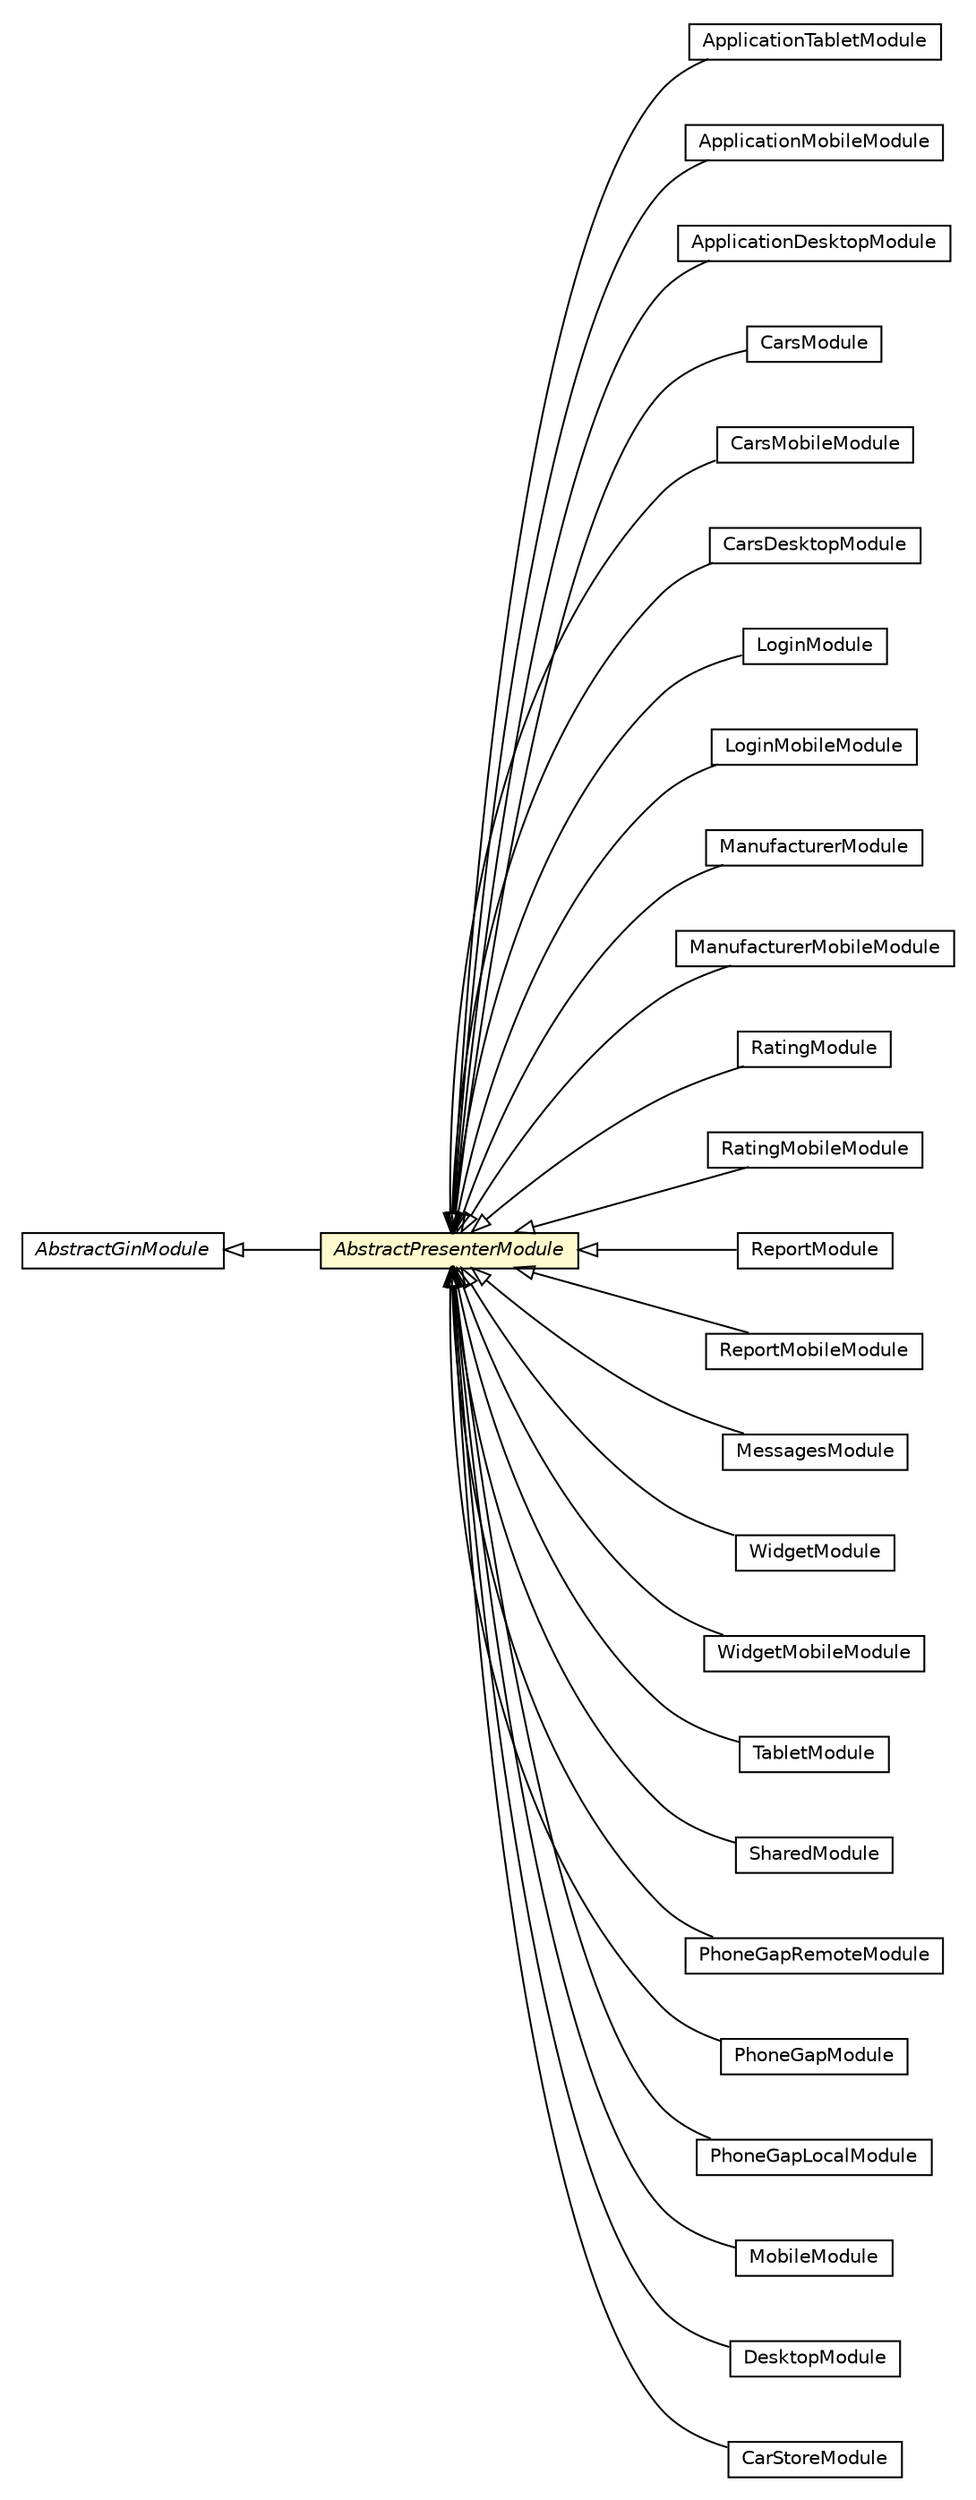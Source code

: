 #!/usr/local/bin/dot
#
# Class diagram 
# Generated by UMLGraph version R5_6-24-gf6e263 (http://www.umlgraph.org/)
#

digraph G {
	edge [fontname="Helvetica",fontsize=10,labelfontname="Helvetica",labelfontsize=10];
	node [fontname="Helvetica",fontsize=10,shape=plaintext];
	nodesep=0.25;
	ranksep=0.5;
	rankdir=LR;
	// com.gwtplatform.mvp.client.gin.AbstractPresenterModule
	c64248 [label=<<table title="com.gwtplatform.mvp.client.gin.AbstractPresenterModule" border="0" cellborder="1" cellspacing="0" cellpadding="2" port="p" bgcolor="lemonChiffon" href="./AbstractPresenterModule.html">
		<tr><td><table border="0" cellspacing="0" cellpadding="1">
<tr><td align="center" balign="center"><font face="Helvetica-Oblique"> AbstractPresenterModule </font></td></tr>
		</table></td></tr>
		</table>>, URL="./AbstractPresenterModule.html", fontname="Helvetica", fontcolor="black", fontsize=10.0];
	// com.gwtplatform.carstore.client.application.ApplicationTabletModule
	c64449 [label=<<table title="com.gwtplatform.carstore.client.application.ApplicationTabletModule" border="0" cellborder="1" cellspacing="0" cellpadding="2" port="p" href="../../../carstore/client/application/ApplicationTabletModule.html">
		<tr><td><table border="0" cellspacing="0" cellpadding="1">
<tr><td align="center" balign="center"> ApplicationTabletModule </td></tr>
		</table></td></tr>
		</table>>, URL="../../../carstore/client/application/ApplicationTabletModule.html", fontname="Helvetica", fontcolor="black", fontsize=10.0];
	// com.gwtplatform.carstore.client.application.ApplicationMobileModule
	c64455 [label=<<table title="com.gwtplatform.carstore.client.application.ApplicationMobileModule" border="0" cellborder="1" cellspacing="0" cellpadding="2" port="p" href="../../../carstore/client/application/ApplicationMobileModule.html">
		<tr><td><table border="0" cellspacing="0" cellpadding="1">
<tr><td align="center" balign="center"> ApplicationMobileModule </td></tr>
		</table></td></tr>
		</table>>, URL="../../../carstore/client/application/ApplicationMobileModule.html", fontname="Helvetica", fontcolor="black", fontsize=10.0];
	// com.gwtplatform.carstore.client.application.ApplicationDesktopModule
	c64456 [label=<<table title="com.gwtplatform.carstore.client.application.ApplicationDesktopModule" border="0" cellborder="1" cellspacing="0" cellpadding="2" port="p" href="../../../carstore/client/application/ApplicationDesktopModule.html">
		<tr><td><table border="0" cellspacing="0" cellpadding="1">
<tr><td align="center" balign="center"> ApplicationDesktopModule </td></tr>
		</table></td></tr>
		</table>>, URL="../../../carstore/client/application/ApplicationDesktopModule.html", fontname="Helvetica", fontcolor="black", fontsize=10.0];
	// com.gwtplatform.carstore.client.application.cars.CarsModule
	c64491 [label=<<table title="com.gwtplatform.carstore.client.application.cars.CarsModule" border="0" cellborder="1" cellspacing="0" cellpadding="2" port="p" href="../../../carstore/client/application/cars/CarsModule.html">
		<tr><td><table border="0" cellspacing="0" cellpadding="1">
<tr><td align="center" balign="center"> CarsModule </td></tr>
		</table></td></tr>
		</table>>, URL="../../../carstore/client/application/cars/CarsModule.html", fontname="Helvetica", fontcolor="black", fontsize=10.0];
	// com.gwtplatform.carstore.client.application.cars.CarsMobileModule
	c64493 [label=<<table title="com.gwtplatform.carstore.client.application.cars.CarsMobileModule" border="0" cellborder="1" cellspacing="0" cellpadding="2" port="p" href="../../../carstore/client/application/cars/CarsMobileModule.html">
		<tr><td><table border="0" cellspacing="0" cellpadding="1">
<tr><td align="center" balign="center"> CarsMobileModule </td></tr>
		</table></td></tr>
		</table>>, URL="../../../carstore/client/application/cars/CarsMobileModule.html", fontname="Helvetica", fontcolor="black", fontsize=10.0];
	// com.gwtplatform.carstore.client.application.cars.CarsDesktopModule
	c64494 [label=<<table title="com.gwtplatform.carstore.client.application.cars.CarsDesktopModule" border="0" cellborder="1" cellspacing="0" cellpadding="2" port="p" href="../../../carstore/client/application/cars/CarsDesktopModule.html">
		<tr><td><table border="0" cellspacing="0" cellpadding="1">
<tr><td align="center" balign="center"> CarsDesktopModule </td></tr>
		</table></td></tr>
		</table>>, URL="../../../carstore/client/application/cars/CarsDesktopModule.html", fontname="Helvetica", fontcolor="black", fontsize=10.0];
	// com.gwtplatform.carstore.client.application.login.LoginModule
	c64516 [label=<<table title="com.gwtplatform.carstore.client.application.login.LoginModule" border="0" cellborder="1" cellspacing="0" cellpadding="2" port="p" href="../../../carstore/client/application/login/LoginModule.html">
		<tr><td><table border="0" cellspacing="0" cellpadding="1">
<tr><td align="center" balign="center"> LoginModule </td></tr>
		</table></td></tr>
		</table>>, URL="../../../carstore/client/application/login/LoginModule.html", fontname="Helvetica", fontcolor="black", fontsize=10.0];
	// com.gwtplatform.carstore.client.application.login.LoginMobileModule
	c64518 [label=<<table title="com.gwtplatform.carstore.client.application.login.LoginMobileModule" border="0" cellborder="1" cellspacing="0" cellpadding="2" port="p" href="../../../carstore/client/application/login/LoginMobileModule.html">
		<tr><td><table border="0" cellspacing="0" cellpadding="1">
<tr><td align="center" balign="center"> LoginMobileModule </td></tr>
		</table></td></tr>
		</table>>, URL="../../../carstore/client/application/login/LoginMobileModule.html", fontname="Helvetica", fontcolor="black", fontsize=10.0];
	// com.gwtplatform.carstore.client.application.manufacturer.ManufacturerModule
	c64526 [label=<<table title="com.gwtplatform.carstore.client.application.manufacturer.ManufacturerModule" border="0" cellborder="1" cellspacing="0" cellpadding="2" port="p" href="../../../carstore/client/application/manufacturer/ManufacturerModule.html">
		<tr><td><table border="0" cellspacing="0" cellpadding="1">
<tr><td align="center" balign="center"> ManufacturerModule </td></tr>
		</table></td></tr>
		</table>>, URL="../../../carstore/client/application/manufacturer/ManufacturerModule.html", fontname="Helvetica", fontcolor="black", fontsize=10.0];
	// com.gwtplatform.carstore.client.application.manufacturer.ManufacturerMobileModule
	c64528 [label=<<table title="com.gwtplatform.carstore.client.application.manufacturer.ManufacturerMobileModule" border="0" cellborder="1" cellspacing="0" cellpadding="2" port="p" href="../../../carstore/client/application/manufacturer/ManufacturerMobileModule.html">
		<tr><td><table border="0" cellspacing="0" cellpadding="1">
<tr><td align="center" balign="center"> ManufacturerMobileModule </td></tr>
		</table></td></tr>
		</table>>, URL="../../../carstore/client/application/manufacturer/ManufacturerMobileModule.html", fontname="Helvetica", fontcolor="black", fontsize=10.0];
	// com.gwtplatform.carstore.client.application.rating.RatingModule
	c64547 [label=<<table title="com.gwtplatform.carstore.client.application.rating.RatingModule" border="0" cellborder="1" cellspacing="0" cellpadding="2" port="p" href="../../../carstore/client/application/rating/RatingModule.html">
		<tr><td><table border="0" cellspacing="0" cellpadding="1">
<tr><td align="center" balign="center"> RatingModule </td></tr>
		</table></td></tr>
		</table>>, URL="../../../carstore/client/application/rating/RatingModule.html", fontname="Helvetica", fontcolor="black", fontsize=10.0];
	// com.gwtplatform.carstore.client.application.rating.RatingMobileModule
	c64549 [label=<<table title="com.gwtplatform.carstore.client.application.rating.RatingMobileModule" border="0" cellborder="1" cellspacing="0" cellpadding="2" port="p" href="../../../carstore/client/application/rating/RatingMobileModule.html">
		<tr><td><table border="0" cellspacing="0" cellpadding="1">
<tr><td align="center" balign="center"> RatingMobileModule </td></tr>
		</table></td></tr>
		</table>>, URL="../../../carstore/client/application/rating/RatingMobileModule.html", fontname="Helvetica", fontcolor="black", fontsize=10.0];
	// com.gwtplatform.carstore.client.application.report.ReportModule
	c64568 [label=<<table title="com.gwtplatform.carstore.client.application.report.ReportModule" border="0" cellborder="1" cellspacing="0" cellpadding="2" port="p" href="../../../carstore/client/application/report/ReportModule.html">
		<tr><td><table border="0" cellspacing="0" cellpadding="1">
<tr><td align="center" balign="center"> ReportModule </td></tr>
		</table></td></tr>
		</table>>, URL="../../../carstore/client/application/report/ReportModule.html", fontname="Helvetica", fontcolor="black", fontsize=10.0];
	// com.gwtplatform.carstore.client.application.report.ReportMobileModule
	c64570 [label=<<table title="com.gwtplatform.carstore.client.application.report.ReportMobileModule" border="0" cellborder="1" cellspacing="0" cellpadding="2" port="p" href="../../../carstore/client/application/report/ReportMobileModule.html">
		<tr><td><table border="0" cellspacing="0" cellpadding="1">
<tr><td align="center" balign="center"> ReportMobileModule </td></tr>
		</table></td></tr>
		</table>>, URL="../../../carstore/client/application/report/ReportMobileModule.html", fontname="Helvetica", fontcolor="black", fontsize=10.0];
	// com.gwtplatform.carstore.client.application.widget.message.MessagesModule
	c64584 [label=<<table title="com.gwtplatform.carstore.client.application.widget.message.MessagesModule" border="0" cellborder="1" cellspacing="0" cellpadding="2" port="p" href="../../../carstore/client/application/widget/message/MessagesModule.html">
		<tr><td><table border="0" cellspacing="0" cellpadding="1">
<tr><td align="center" balign="center"> MessagesModule </td></tr>
		</table></td></tr>
		</table>>, URL="../../../carstore/client/application/widget/message/MessagesModule.html", fontname="Helvetica", fontcolor="black", fontsize=10.0];
	// com.gwtplatform.carstore.client.application.widget.WidgetModule
	c64589 [label=<<table title="com.gwtplatform.carstore.client.application.widget.WidgetModule" border="0" cellborder="1" cellspacing="0" cellpadding="2" port="p" href="../../../carstore/client/application/widget/WidgetModule.html">
		<tr><td><table border="0" cellspacing="0" cellpadding="1">
<tr><td align="center" balign="center"> WidgetModule </td></tr>
		</table></td></tr>
		</table>>, URL="../../../carstore/client/application/widget/WidgetModule.html", fontname="Helvetica", fontcolor="black", fontsize=10.0];
	// com.gwtplatform.carstore.client.application.widget.WidgetMobileModule
	c64590 [label=<<table title="com.gwtplatform.carstore.client.application.widget.WidgetMobileModule" border="0" cellborder="1" cellspacing="0" cellpadding="2" port="p" href="../../../carstore/client/application/widget/WidgetMobileModule.html">
		<tr><td><table border="0" cellspacing="0" cellpadding="1">
<tr><td align="center" balign="center"> WidgetMobileModule </td></tr>
		</table></td></tr>
		</table>>, URL="../../../carstore/client/application/widget/WidgetMobileModule.html", fontname="Helvetica", fontcolor="black", fontsize=10.0];
	// com.gwtplatform.carstore.client.gin.TabletModule
	c64594 [label=<<table title="com.gwtplatform.carstore.client.gin.TabletModule" border="0" cellborder="1" cellspacing="0" cellpadding="2" port="p" href="../../../carstore/client/gin/TabletModule.html">
		<tr><td><table border="0" cellspacing="0" cellpadding="1">
<tr><td align="center" balign="center"> TabletModule </td></tr>
		</table></td></tr>
		</table>>, URL="../../../carstore/client/gin/TabletModule.html", fontname="Helvetica", fontcolor="black", fontsize=10.0];
	// com.gwtplatform.carstore.client.gin.SharedModule
	c64595 [label=<<table title="com.gwtplatform.carstore.client.gin.SharedModule" border="0" cellborder="1" cellspacing="0" cellpadding="2" port="p" href="../../../carstore/client/gin/SharedModule.html">
		<tr><td><table border="0" cellspacing="0" cellpadding="1">
<tr><td align="center" balign="center"> SharedModule </td></tr>
		</table></td></tr>
		</table>>, URL="../../../carstore/client/gin/SharedModule.html", fontname="Helvetica", fontcolor="black", fontsize=10.0];
	// com.gwtplatform.carstore.client.gin.PhoneGapRemoteModule
	c64597 [label=<<table title="com.gwtplatform.carstore.client.gin.PhoneGapRemoteModule" border="0" cellborder="1" cellspacing="0" cellpadding="2" port="p" href="../../../carstore/client/gin/PhoneGapRemoteModule.html">
		<tr><td><table border="0" cellspacing="0" cellpadding="1">
<tr><td align="center" balign="center"> PhoneGapRemoteModule </td></tr>
		</table></td></tr>
		</table>>, URL="../../../carstore/client/gin/PhoneGapRemoteModule.html", fontname="Helvetica", fontcolor="black", fontsize=10.0];
	// com.gwtplatform.carstore.client.gin.PhoneGapModule
	c64598 [label=<<table title="com.gwtplatform.carstore.client.gin.PhoneGapModule" border="0" cellborder="1" cellspacing="0" cellpadding="2" port="p" href="../../../carstore/client/gin/PhoneGapModule.html">
		<tr><td><table border="0" cellspacing="0" cellpadding="1">
<tr><td align="center" balign="center"> PhoneGapModule </td></tr>
		</table></td></tr>
		</table>>, URL="../../../carstore/client/gin/PhoneGapModule.html", fontname="Helvetica", fontcolor="black", fontsize=10.0];
	// com.gwtplatform.carstore.client.gin.PhoneGapLocalModule
	c64599 [label=<<table title="com.gwtplatform.carstore.client.gin.PhoneGapLocalModule" border="0" cellborder="1" cellspacing="0" cellpadding="2" port="p" href="../../../carstore/client/gin/PhoneGapLocalModule.html">
		<tr><td><table border="0" cellspacing="0" cellpadding="1">
<tr><td align="center" balign="center"> PhoneGapLocalModule </td></tr>
		</table></td></tr>
		</table>>, URL="../../../carstore/client/gin/PhoneGapLocalModule.html", fontname="Helvetica", fontcolor="black", fontsize=10.0];
	// com.gwtplatform.carstore.client.gin.MobileModule
	c64601 [label=<<table title="com.gwtplatform.carstore.client.gin.MobileModule" border="0" cellborder="1" cellspacing="0" cellpadding="2" port="p" href="../../../carstore/client/gin/MobileModule.html">
		<tr><td><table border="0" cellspacing="0" cellpadding="1">
<tr><td align="center" balign="center"> MobileModule </td></tr>
		</table></td></tr>
		</table>>, URL="../../../carstore/client/gin/MobileModule.html", fontname="Helvetica", fontcolor="black", fontsize=10.0];
	// com.gwtplatform.carstore.client.gin.DesktopModule
	c64602 [label=<<table title="com.gwtplatform.carstore.client.gin.DesktopModule" border="0" cellborder="1" cellspacing="0" cellpadding="2" port="p" href="../../../carstore/client/gin/DesktopModule.html">
		<tr><td><table border="0" cellspacing="0" cellpadding="1">
<tr><td align="center" balign="center"> DesktopModule </td></tr>
		</table></td></tr>
		</table>>, URL="../../../carstore/client/gin/DesktopModule.html", fontname="Helvetica", fontcolor="black", fontsize=10.0];
	// com.gwtplatform.carstore.client.gin.CarStoreModule
	c64603 [label=<<table title="com.gwtplatform.carstore.client.gin.CarStoreModule" border="0" cellborder="1" cellspacing="0" cellpadding="2" port="p" href="../../../carstore/client/gin/CarStoreModule.html">
		<tr><td><table border="0" cellspacing="0" cellpadding="1">
<tr><td align="center" balign="center"> CarStoreModule </td></tr>
		</table></td></tr>
		</table>>, URL="../../../carstore/client/gin/CarStoreModule.html", fontname="Helvetica", fontcolor="black", fontsize=10.0];
	//com.gwtplatform.mvp.client.gin.AbstractPresenterModule extends com.google.gwt.inject.client.AbstractGinModule
	c64691:p -> c64248:p [dir=back,arrowtail=empty];
	//com.gwtplatform.carstore.client.application.ApplicationTabletModule extends com.gwtplatform.mvp.client.gin.AbstractPresenterModule
	c64248:p -> c64449:p [dir=back,arrowtail=empty];
	//com.gwtplatform.carstore.client.application.ApplicationMobileModule extends com.gwtplatform.mvp.client.gin.AbstractPresenterModule
	c64248:p -> c64455:p [dir=back,arrowtail=empty];
	//com.gwtplatform.carstore.client.application.ApplicationDesktopModule extends com.gwtplatform.mvp.client.gin.AbstractPresenterModule
	c64248:p -> c64456:p [dir=back,arrowtail=empty];
	//com.gwtplatform.carstore.client.application.cars.CarsModule extends com.gwtplatform.mvp.client.gin.AbstractPresenterModule
	c64248:p -> c64491:p [dir=back,arrowtail=empty];
	//com.gwtplatform.carstore.client.application.cars.CarsMobileModule extends com.gwtplatform.mvp.client.gin.AbstractPresenterModule
	c64248:p -> c64493:p [dir=back,arrowtail=empty];
	//com.gwtplatform.carstore.client.application.cars.CarsDesktopModule extends com.gwtplatform.mvp.client.gin.AbstractPresenterModule
	c64248:p -> c64494:p [dir=back,arrowtail=empty];
	//com.gwtplatform.carstore.client.application.login.LoginModule extends com.gwtplatform.mvp.client.gin.AbstractPresenterModule
	c64248:p -> c64516:p [dir=back,arrowtail=empty];
	//com.gwtplatform.carstore.client.application.login.LoginMobileModule extends com.gwtplatform.mvp.client.gin.AbstractPresenterModule
	c64248:p -> c64518:p [dir=back,arrowtail=empty];
	//com.gwtplatform.carstore.client.application.manufacturer.ManufacturerModule extends com.gwtplatform.mvp.client.gin.AbstractPresenterModule
	c64248:p -> c64526:p [dir=back,arrowtail=empty];
	//com.gwtplatform.carstore.client.application.manufacturer.ManufacturerMobileModule extends com.gwtplatform.mvp.client.gin.AbstractPresenterModule
	c64248:p -> c64528:p [dir=back,arrowtail=empty];
	//com.gwtplatform.carstore.client.application.rating.RatingModule extends com.gwtplatform.mvp.client.gin.AbstractPresenterModule
	c64248:p -> c64547:p [dir=back,arrowtail=empty];
	//com.gwtplatform.carstore.client.application.rating.RatingMobileModule extends com.gwtplatform.mvp.client.gin.AbstractPresenterModule
	c64248:p -> c64549:p [dir=back,arrowtail=empty];
	//com.gwtplatform.carstore.client.application.report.ReportModule extends com.gwtplatform.mvp.client.gin.AbstractPresenterModule
	c64248:p -> c64568:p [dir=back,arrowtail=empty];
	//com.gwtplatform.carstore.client.application.report.ReportMobileModule extends com.gwtplatform.mvp.client.gin.AbstractPresenterModule
	c64248:p -> c64570:p [dir=back,arrowtail=empty];
	//com.gwtplatform.carstore.client.application.widget.message.MessagesModule extends com.gwtplatform.mvp.client.gin.AbstractPresenterModule
	c64248:p -> c64584:p [dir=back,arrowtail=empty];
	//com.gwtplatform.carstore.client.application.widget.WidgetModule extends com.gwtplatform.mvp.client.gin.AbstractPresenterModule
	c64248:p -> c64589:p [dir=back,arrowtail=empty];
	//com.gwtplatform.carstore.client.application.widget.WidgetMobileModule extends com.gwtplatform.mvp.client.gin.AbstractPresenterModule
	c64248:p -> c64590:p [dir=back,arrowtail=empty];
	//com.gwtplatform.carstore.client.gin.TabletModule extends com.gwtplatform.mvp.client.gin.AbstractPresenterModule
	c64248:p -> c64594:p [dir=back,arrowtail=empty];
	//com.gwtplatform.carstore.client.gin.SharedModule extends com.gwtplatform.mvp.client.gin.AbstractPresenterModule
	c64248:p -> c64595:p [dir=back,arrowtail=empty];
	//com.gwtplatform.carstore.client.gin.PhoneGapRemoteModule extends com.gwtplatform.mvp.client.gin.AbstractPresenterModule
	c64248:p -> c64597:p [dir=back,arrowtail=empty];
	//com.gwtplatform.carstore.client.gin.PhoneGapModule extends com.gwtplatform.mvp.client.gin.AbstractPresenterModule
	c64248:p -> c64598:p [dir=back,arrowtail=empty];
	//com.gwtplatform.carstore.client.gin.PhoneGapLocalModule extends com.gwtplatform.mvp.client.gin.AbstractPresenterModule
	c64248:p -> c64599:p [dir=back,arrowtail=empty];
	//com.gwtplatform.carstore.client.gin.MobileModule extends com.gwtplatform.mvp.client.gin.AbstractPresenterModule
	c64248:p -> c64601:p [dir=back,arrowtail=empty];
	//com.gwtplatform.carstore.client.gin.DesktopModule extends com.gwtplatform.mvp.client.gin.AbstractPresenterModule
	c64248:p -> c64602:p [dir=back,arrowtail=empty];
	//com.gwtplatform.carstore.client.gin.CarStoreModule extends com.gwtplatform.mvp.client.gin.AbstractPresenterModule
	c64248:p -> c64603:p [dir=back,arrowtail=empty];
	// com.google.gwt.inject.client.AbstractGinModule
	c64691 [label=<<table title="com.google.gwt.inject.client.AbstractGinModule" border="0" cellborder="1" cellspacing="0" cellpadding="2" port="p">
		<tr><td><table border="0" cellspacing="0" cellpadding="1">
<tr><td align="center" balign="center"><font face="Helvetica-Oblique"> AbstractGinModule </font></td></tr>
		</table></td></tr>
		</table>>, URL="null", fontname="Helvetica", fontcolor="black", fontsize=10.0];
}

